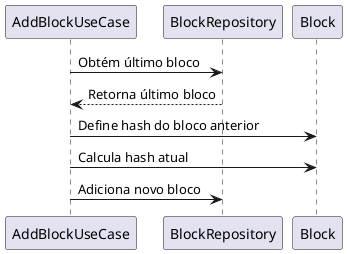 @startuml
participant "AddBlockUseCase" as AddBlock
participant "BlockRepository" as BlockRepo
participant "Block" as Bloco

AddBlock -> BlockRepo: Obtém último bloco
BlockRepo --> AddBlock: Retorna último bloco
AddBlock -> Bloco: Define hash do bloco anterior
AddBlock -> Bloco: Calcula hash atual
AddBlock -> BlockRepo: Adiciona novo bloco
@enduml
